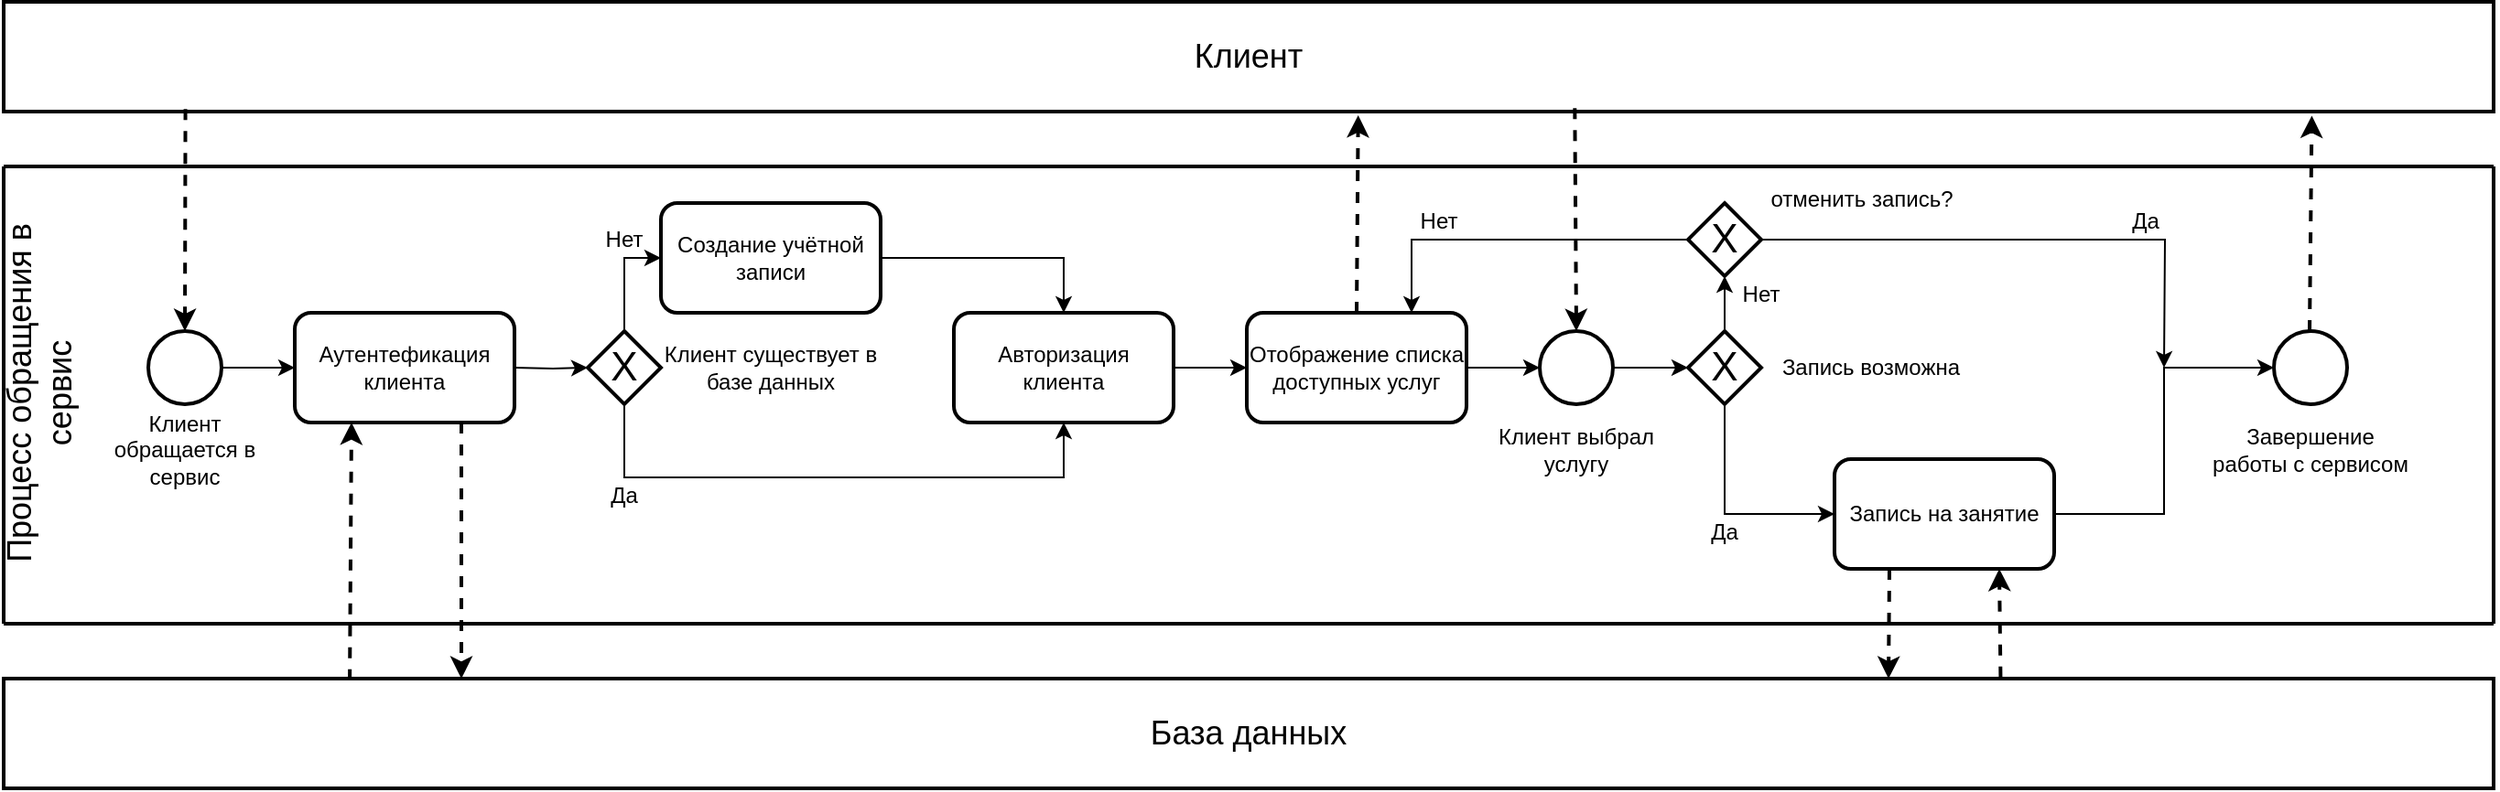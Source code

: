 <mxfile version="25.0.2">
  <diagram name="Page-1" id="2a216829-ef6e-dabb-86c1-c78162f3ba2b">
    <mxGraphModel dx="2557" dy="1093" grid="1" gridSize="10" guides="1" tooltips="1" connect="1" arrows="1" fold="1" page="1" pageScale="1" pageWidth="850" pageHeight="1100" background="none" math="0" shadow="0">
      <root>
        <mxCell id="0" />
        <mxCell id="1" parent="0" />
        <mxCell id="JkuBRma7k8XPiXtClrEG-5" style="edgeStyle=orthogonalEdgeStyle;rounded=0;orthogonalLoop=1;jettySize=auto;html=1;exitX=1;exitY=0.5;exitDx=0;exitDy=0;entryX=0;entryY=0.5;entryDx=0;entryDy=0;fontFamily=Helvetica;" edge="1" parent="1" source="JkuBRma7k8XPiXtClrEG-1" target="JkuBRma7k8XPiXtClrEG-3">
          <mxGeometry relative="1" as="geometry" />
        </mxCell>
        <mxCell id="JkuBRma7k8XPiXtClrEG-1" value="&lt;h2&gt;&lt;br&gt;&lt;/h2&gt;" style="ellipse;whiteSpace=wrap;html=1;aspect=fixed;fillColor=none;strokeWidth=2;fontFamily=Helvetica;" vertex="1" parent="1">
          <mxGeometry x="79" y="360" width="40" height="40" as="geometry" />
        </mxCell>
        <mxCell id="JkuBRma7k8XPiXtClrEG-3" value="&lt;font&gt;Аутентефикация клиента&lt;/font&gt;" style="rounded=1;whiteSpace=wrap;html=1;fillColor=none;strokeWidth=2;fontFamily=Helvetica;" vertex="1" parent="1">
          <mxGeometry x="159" y="350" width="120" height="60" as="geometry" />
        </mxCell>
        <mxCell id="JkuBRma7k8XPiXtClrEG-4" value="&lt;font&gt;Клиент обращается в сервис&lt;/font&gt;" style="text;html=1;align=center;verticalAlign=middle;whiteSpace=wrap;rounded=0;fontFamily=Helvetica;" vertex="1" parent="1">
          <mxGeometry x="44" y="410" width="110" height="30" as="geometry" />
        </mxCell>
        <mxCell id="JkuBRma7k8XPiXtClrEG-10" style="edgeStyle=orthogonalEdgeStyle;rounded=0;orthogonalLoop=1;jettySize=auto;html=1;exitX=1;exitY=0.5;exitDx=0;exitDy=0;entryX=0;entryY=0.5;entryDx=0;entryDy=0;fontFamily=Helvetica;" edge="1" parent="1" target="JkuBRma7k8XPiXtClrEG-8">
          <mxGeometry relative="1" as="geometry">
            <mxPoint x="279" y="380" as="sourcePoint" />
          </mxGeometry>
        </mxCell>
        <mxCell id="JkuBRma7k8XPiXtClrEG-12" style="edgeStyle=orthogonalEdgeStyle;rounded=0;orthogonalLoop=1;jettySize=auto;html=1;exitX=0.5;exitY=0;exitDx=0;exitDy=0;entryX=0;entryY=0.5;entryDx=0;entryDy=0;fontFamily=Helvetica;" edge="1" parent="1" source="JkuBRma7k8XPiXtClrEG-8" target="JkuBRma7k8XPiXtClrEG-11">
          <mxGeometry relative="1" as="geometry" />
        </mxCell>
        <mxCell id="JkuBRma7k8XPiXtClrEG-18" style="edgeStyle=orthogonalEdgeStyle;rounded=0;orthogonalLoop=1;jettySize=auto;html=1;exitX=0.5;exitY=1;exitDx=0;exitDy=0;entryX=0.5;entryY=1;entryDx=0;entryDy=0;fontFamily=Helvetica;" edge="1" parent="1" source="JkuBRma7k8XPiXtClrEG-8" target="JkuBRma7k8XPiXtClrEG-14">
          <mxGeometry relative="1" as="geometry">
            <Array as="points">
              <mxPoint x="339" y="440" />
              <mxPoint x="579" y="440" />
            </Array>
          </mxGeometry>
        </mxCell>
        <mxCell id="JkuBRma7k8XPiXtClrEG-8" value="&lt;font style=&quot;font-size: 22px;&quot;&gt;X&lt;/font&gt;" style="rhombus;whiteSpace=wrap;html=1;fillColor=none;strokeWidth=2;fontFamily=Helvetica;" vertex="1" parent="1">
          <mxGeometry x="319" y="360" width="40" height="40" as="geometry" />
        </mxCell>
        <mxCell id="JkuBRma7k8XPiXtClrEG-9" value="&lt;font&gt;Клиент существует в базе данных&lt;/font&gt;" style="text;html=1;align=center;verticalAlign=middle;whiteSpace=wrap;rounded=0;fontFamily=Helvetica;" vertex="1" parent="1">
          <mxGeometry x="359" y="365" width="120" height="30" as="geometry" />
        </mxCell>
        <mxCell id="JkuBRma7k8XPiXtClrEG-16" style="edgeStyle=orthogonalEdgeStyle;rounded=0;orthogonalLoop=1;jettySize=auto;html=1;exitX=1;exitY=0.5;exitDx=0;exitDy=0;entryX=0.5;entryY=0;entryDx=0;entryDy=0;fontFamily=Helvetica;" edge="1" parent="1" source="JkuBRma7k8XPiXtClrEG-11" target="JkuBRma7k8XPiXtClrEG-14">
          <mxGeometry relative="1" as="geometry">
            <Array as="points">
              <mxPoint x="579" y="320" />
            </Array>
          </mxGeometry>
        </mxCell>
        <mxCell id="JkuBRma7k8XPiXtClrEG-11" value="&lt;font&gt;Создание учётной записи&lt;/font&gt;" style="rounded=1;whiteSpace=wrap;html=1;fillColor=none;strokeWidth=2;fontFamily=Helvetica;" vertex="1" parent="1">
          <mxGeometry x="359" y="290" width="120" height="60" as="geometry" />
        </mxCell>
        <mxCell id="JkuBRma7k8XPiXtClrEG-13" value="&lt;font&gt;Да&lt;/font&gt;" style="text;html=1;align=center;verticalAlign=middle;whiteSpace=wrap;rounded=0;fontFamily=Helvetica;" vertex="1" parent="1">
          <mxGeometry x="319" y="430" width="40" height="40" as="geometry" />
        </mxCell>
        <mxCell id="JkuBRma7k8XPiXtClrEG-21" style="edgeStyle=orthogonalEdgeStyle;rounded=0;orthogonalLoop=1;jettySize=auto;html=1;exitX=1;exitY=0.5;exitDx=0;exitDy=0;fontFamily=Helvetica;" edge="1" parent="1" source="JkuBRma7k8XPiXtClrEG-14" target="JkuBRma7k8XPiXtClrEG-20">
          <mxGeometry relative="1" as="geometry" />
        </mxCell>
        <mxCell id="JkuBRma7k8XPiXtClrEG-14" value="&lt;font&gt;Авторизация клиента&lt;/font&gt;" style="rounded=1;whiteSpace=wrap;html=1;fillColor=none;strokeWidth=2;fontFamily=Helvetica;" vertex="1" parent="1">
          <mxGeometry x="519" y="350" width="120" height="60" as="geometry" />
        </mxCell>
        <mxCell id="JkuBRma7k8XPiXtClrEG-19" value="&lt;font&gt;Нет&lt;/font&gt;" style="text;html=1;align=center;verticalAlign=middle;whiteSpace=wrap;rounded=0;fontFamily=Helvetica;" vertex="1" parent="1">
          <mxGeometry x="319" y="290" width="40" height="40" as="geometry" />
        </mxCell>
        <mxCell id="JkuBRma7k8XPiXtClrEG-50" style="edgeStyle=orthogonalEdgeStyle;rounded=0;orthogonalLoop=1;jettySize=auto;html=1;exitX=1;exitY=0.5;exitDx=0;exitDy=0;entryX=0;entryY=0.5;entryDx=0;entryDy=0;fontFamily=Helvetica;" edge="1" parent="1" source="JkuBRma7k8XPiXtClrEG-20" target="JkuBRma7k8XPiXtClrEG-48">
          <mxGeometry relative="1" as="geometry" />
        </mxCell>
        <mxCell id="JkuBRma7k8XPiXtClrEG-20" value="&lt;font&gt;Отображение списка доступных услуг&lt;/font&gt;" style="rounded=1;whiteSpace=wrap;html=1;fillColor=none;strokeWidth=2;fontFamily=Helvetica;" vertex="1" parent="1">
          <mxGeometry x="679" y="350" width="120" height="60" as="geometry" />
        </mxCell>
        <mxCell id="JkuBRma7k8XPiXtClrEG-28" value="" style="endArrow=none;html=1;rounded=0;strokeWidth=2;fontFamily=Helvetica;" edge="1" parent="1">
          <mxGeometry width="50" height="50" relative="1" as="geometry">
            <mxPoint y="270" as="sourcePoint" />
            <mxPoint x="1360" y="270" as="targetPoint" />
          </mxGeometry>
        </mxCell>
        <mxCell id="JkuBRma7k8XPiXtClrEG-35" value="" style="endArrow=none;html=1;rounded=0;strokeWidth=2;fontFamily=Helvetica;" edge="1" parent="1">
          <mxGeometry width="50" height="50" relative="1" as="geometry">
            <mxPoint y="520" as="sourcePoint" />
            <mxPoint x="1360" y="520" as="targetPoint" />
          </mxGeometry>
        </mxCell>
        <mxCell id="JkuBRma7k8XPiXtClrEG-36" value="" style="endArrow=none;html=1;rounded=0;strokeWidth=2;fontFamily=Helvetica;" edge="1" parent="1">
          <mxGeometry width="50" height="50" relative="1" as="geometry">
            <mxPoint y="520" as="sourcePoint" />
            <mxPoint y="270" as="targetPoint" />
          </mxGeometry>
        </mxCell>
        <mxCell id="JkuBRma7k8XPiXtClrEG-38" value="" style="endArrow=none;html=1;rounded=0;strokeWidth=2;fontFamily=Helvetica;" edge="1" parent="1">
          <mxGeometry width="50" height="50" relative="1" as="geometry">
            <mxPoint x="1360" y="520" as="sourcePoint" />
            <mxPoint x="1360" y="270" as="targetPoint" />
          </mxGeometry>
        </mxCell>
        <mxCell id="JkuBRma7k8XPiXtClrEG-39" value="&lt;font style=&quot;font-size: 18px;&quot;&gt;Клиент&lt;/font&gt;" style="rounded=0;whiteSpace=wrap;html=1;fillColor=none;strokeWidth=2;fontFamily=Helvetica;" vertex="1" parent="1">
          <mxGeometry y="180" width="1360" height="60" as="geometry" />
        </mxCell>
        <mxCell id="JkuBRma7k8XPiXtClrEG-40" value="&lt;font&gt;&lt;span style=&quot;font-size: 18px;&quot;&gt;Процесс обращения в сервис&lt;/span&gt;&lt;/font&gt;" style="text;html=1;align=center;verticalAlign=middle;whiteSpace=wrap;rounded=0;rotation=-90;fontFamily=Helvetica;" vertex="1" parent="1">
          <mxGeometry x="-102.34" y="379.23" width="244.69" height="30" as="geometry" />
        </mxCell>
        <mxCell id="JkuBRma7k8XPiXtClrEG-43" value="" style="endArrow=classic;html=1;rounded=0;entryX=0.5;entryY=0;entryDx=0;entryDy=0;exitX=0.073;exitY=0.978;exitDx=0;exitDy=0;exitPerimeter=0;dashed=1;strokeWidth=2;fontFamily=Helvetica;" edge="1" parent="1" source="JkuBRma7k8XPiXtClrEG-39" target="JkuBRma7k8XPiXtClrEG-1">
          <mxGeometry width="50" height="50" relative="1" as="geometry">
            <mxPoint x="90" y="240" as="sourcePoint" />
            <mxPoint x="140" y="190" as="targetPoint" />
          </mxGeometry>
        </mxCell>
        <mxCell id="JkuBRma7k8XPiXtClrEG-47" value="" style="endArrow=classic;html=1;rounded=0;entryX=0.544;entryY=1.033;entryDx=0;entryDy=0;exitX=0.5;exitY=0;exitDx=0;exitDy=0;dashed=1;strokeWidth=2;entryPerimeter=0;fontFamily=Helvetica;" edge="1" parent="1" source="JkuBRma7k8XPiXtClrEG-20" target="JkuBRma7k8XPiXtClrEG-39">
          <mxGeometry width="50" height="50" relative="1" as="geometry">
            <mxPoint x="399" y="300" as="sourcePoint" />
            <mxPoint x="399" y="248" as="targetPoint" />
          </mxGeometry>
        </mxCell>
        <mxCell id="JkuBRma7k8XPiXtClrEG-57" style="edgeStyle=orthogonalEdgeStyle;rounded=0;orthogonalLoop=1;jettySize=auto;html=1;exitX=1;exitY=0.5;exitDx=0;exitDy=0;entryX=0;entryY=0.5;entryDx=0;entryDy=0;fontFamily=Helvetica;" edge="1" parent="1" source="JkuBRma7k8XPiXtClrEG-48" target="JkuBRma7k8XPiXtClrEG-55">
          <mxGeometry relative="1" as="geometry" />
        </mxCell>
        <mxCell id="JkuBRma7k8XPiXtClrEG-48" value="&lt;h2&gt;&lt;br&gt;&lt;/h2&gt;" style="ellipse;whiteSpace=wrap;html=1;aspect=fixed;fillColor=none;strokeWidth=2;fontFamily=Helvetica;" vertex="1" parent="1">
          <mxGeometry x="839" y="360" width="40" height="40" as="geometry" />
        </mxCell>
        <mxCell id="JkuBRma7k8XPiXtClrEG-49" value="&lt;font&gt;Клиент выбрал услугу&lt;/font&gt;" style="text;html=1;align=center;verticalAlign=middle;whiteSpace=wrap;rounded=0;fontFamily=Helvetica;" vertex="1" parent="1">
          <mxGeometry x="804" y="410" width="110" height="30" as="geometry" />
        </mxCell>
        <mxCell id="JkuBRma7k8XPiXtClrEG-51" value="" style="endArrow=classic;html=1;rounded=0;entryX=0.5;entryY=0;entryDx=0;entryDy=0;exitX=0.631;exitY=0.969;exitDx=0;exitDy=0;exitPerimeter=0;dashed=1;strokeWidth=2;fontFamily=Helvetica;" edge="1" parent="1" source="JkuBRma7k8XPiXtClrEG-39" target="JkuBRma7k8XPiXtClrEG-48">
          <mxGeometry width="50" height="50" relative="1" as="geometry">
            <mxPoint x="109" y="249" as="sourcePoint" />
            <mxPoint x="109" y="370" as="targetPoint" />
          </mxGeometry>
        </mxCell>
        <mxCell id="JkuBRma7k8XPiXtClrEG-52" value="&lt;font style=&quot;font-size: 18px;&quot;&gt;База данных&lt;/font&gt;" style="rounded=0;whiteSpace=wrap;html=1;fillColor=none;strokeWidth=2;fontFamily=Helvetica;" vertex="1" parent="1">
          <mxGeometry y="550" width="1360" height="60" as="geometry" />
        </mxCell>
        <mxCell id="JkuBRma7k8XPiXtClrEG-53" value="" style="endArrow=classic;html=1;rounded=0;exitX=0.073;exitY=0.978;exitDx=0;exitDy=0;exitPerimeter=0;dashed=1;strokeWidth=2;fontFamily=Helvetica;" edge="1" parent="1">
          <mxGeometry width="50" height="50" relative="1" as="geometry">
            <mxPoint x="250" y="410" as="sourcePoint" />
            <mxPoint x="250" y="550" as="targetPoint" />
          </mxGeometry>
        </mxCell>
        <mxCell id="JkuBRma7k8XPiXtClrEG-54" value="" style="endArrow=classic;html=1;rounded=0;entryX=0.184;entryY=-0.057;entryDx=0;entryDy=0;dashed=1;strokeWidth=2;entryPerimeter=0;exitX=0.139;exitY=0.001;exitDx=0;exitDy=0;exitPerimeter=0;fontFamily=Helvetica;" edge="1" parent="1">
          <mxGeometry width="50" height="50" relative="1" as="geometry">
            <mxPoint x="189.04" y="550.83" as="sourcePoint" />
            <mxPoint x="190" y="410" as="targetPoint" />
          </mxGeometry>
        </mxCell>
        <mxCell id="JkuBRma7k8XPiXtClrEG-60" style="edgeStyle=orthogonalEdgeStyle;rounded=0;orthogonalLoop=1;jettySize=auto;html=1;exitX=0.5;exitY=1;exitDx=0;exitDy=0;entryX=0;entryY=0.5;entryDx=0;entryDy=0;fontFamily=Helvetica;" edge="1" parent="1" source="JkuBRma7k8XPiXtClrEG-55" target="JkuBRma7k8XPiXtClrEG-59">
          <mxGeometry relative="1" as="geometry" />
        </mxCell>
        <mxCell id="JkuBRma7k8XPiXtClrEG-69" style="edgeStyle=orthogonalEdgeStyle;rounded=0;orthogonalLoop=1;jettySize=auto;html=1;exitX=0.5;exitY=0;exitDx=0;exitDy=0;entryX=0.5;entryY=1;entryDx=0;entryDy=0;fontFamily=Helvetica;" edge="1" parent="1" source="JkuBRma7k8XPiXtClrEG-55" target="JkuBRma7k8XPiXtClrEG-67">
          <mxGeometry relative="1" as="geometry" />
        </mxCell>
        <mxCell id="JkuBRma7k8XPiXtClrEG-55" value="&lt;font style=&quot;font-size: 22px;&quot;&gt;X&lt;/font&gt;" style="rhombus;whiteSpace=wrap;html=1;fillColor=none;strokeWidth=2;fontFamily=Helvetica;" vertex="1" parent="1">
          <mxGeometry x="920" y="360" width="40" height="40" as="geometry" />
        </mxCell>
        <mxCell id="JkuBRma7k8XPiXtClrEG-56" value="&lt;font&gt;Запись возможна&lt;/font&gt;" style="text;html=1;align=center;verticalAlign=middle;whiteSpace=wrap;rounded=0;fontFamily=Helvetica;" vertex="1" parent="1">
          <mxGeometry x="960" y="365" width="120" height="30" as="geometry" />
        </mxCell>
        <mxCell id="JkuBRma7k8XPiXtClrEG-78" style="edgeStyle=orthogonalEdgeStyle;rounded=0;orthogonalLoop=1;jettySize=auto;html=1;exitX=1;exitY=0.5;exitDx=0;exitDy=0;entryX=0;entryY=0.5;entryDx=0;entryDy=0;fontFamily=Helvetica;" edge="1" parent="1" source="JkuBRma7k8XPiXtClrEG-59" target="JkuBRma7k8XPiXtClrEG-76">
          <mxGeometry relative="1" as="geometry" />
        </mxCell>
        <mxCell id="JkuBRma7k8XPiXtClrEG-59" value="&lt;font&gt;Запись на занятие&lt;/font&gt;" style="rounded=1;whiteSpace=wrap;html=1;fillColor=none;strokeWidth=2;fontFamily=Helvetica;" vertex="1" parent="1">
          <mxGeometry x="1000" y="430" width="120" height="60" as="geometry" />
        </mxCell>
        <mxCell id="JkuBRma7k8XPiXtClrEG-61" value="&lt;font&gt;Да&lt;/font&gt;" style="text;html=1;align=center;verticalAlign=middle;whiteSpace=wrap;rounded=0;fontFamily=Helvetica;" vertex="1" parent="1">
          <mxGeometry x="920" y="450" width="40" height="40" as="geometry" />
        </mxCell>
        <mxCell id="JkuBRma7k8XPiXtClrEG-62" value="" style="endArrow=classic;html=1;rounded=0;entryX=0.75;entryY=1;entryDx=0;entryDy=0;dashed=1;strokeWidth=2;exitX=0.802;exitY=-0.01;exitDx=0;exitDy=0;exitPerimeter=0;fontFamily=Helvetica;" edge="1" parent="1" source="JkuBRma7k8XPiXtClrEG-52" target="JkuBRma7k8XPiXtClrEG-59">
          <mxGeometry width="50" height="50" relative="1" as="geometry">
            <mxPoint x="1050" y="550" as="sourcePoint" />
            <mxPoint x="1090" y="490" as="targetPoint" />
          </mxGeometry>
        </mxCell>
        <mxCell id="JkuBRma7k8XPiXtClrEG-63" value="" style="endArrow=classic;html=1;rounded=0;dashed=1;strokeWidth=2;exitX=0.25;exitY=1;exitDx=0;exitDy=0;entryX=0.757;entryY=0;entryDx=0;entryDy=0;entryPerimeter=0;fontFamily=Helvetica;" edge="1" parent="1" source="JkuBRma7k8XPiXtClrEG-59" target="JkuBRma7k8XPiXtClrEG-52">
          <mxGeometry width="50" height="50" relative="1" as="geometry">
            <mxPoint x="1030" y="607" as="sourcePoint" />
            <mxPoint x="1030" y="550" as="targetPoint" />
          </mxGeometry>
        </mxCell>
        <mxCell id="JkuBRma7k8XPiXtClrEG-68" style="edgeStyle=orthogonalEdgeStyle;rounded=0;orthogonalLoop=1;jettySize=auto;html=1;exitX=0;exitY=0.5;exitDx=0;exitDy=0;entryX=0.75;entryY=0;entryDx=0;entryDy=0;fontFamily=Helvetica;" edge="1" parent="1" source="JkuBRma7k8XPiXtClrEG-67" target="JkuBRma7k8XPiXtClrEG-20">
          <mxGeometry relative="1" as="geometry" />
        </mxCell>
        <mxCell id="JkuBRma7k8XPiXtClrEG-79" style="edgeStyle=orthogonalEdgeStyle;rounded=0;orthogonalLoop=1;jettySize=auto;html=1;exitX=1;exitY=0.5;exitDx=0;exitDy=0;fontFamily=Helvetica;" edge="1" parent="1" source="JkuBRma7k8XPiXtClrEG-67">
          <mxGeometry relative="1" as="geometry">
            <mxPoint x="1180" y="380" as="targetPoint" />
          </mxGeometry>
        </mxCell>
        <mxCell id="JkuBRma7k8XPiXtClrEG-67" value="&lt;font style=&quot;font-size: 22px;&quot;&gt;X&lt;/font&gt;" style="rhombus;whiteSpace=wrap;html=1;fillColor=none;strokeWidth=2;fontFamily=Helvetica;" vertex="1" parent="1">
          <mxGeometry x="920" y="290" width="40" height="40" as="geometry" />
        </mxCell>
        <mxCell id="JkuBRma7k8XPiXtClrEG-72" value="отменить запись?" style="text;html=1;align=center;verticalAlign=middle;whiteSpace=wrap;rounded=0;fontFamily=Helvetica;" vertex="1" parent="1">
          <mxGeometry x="950" y="270" width="130" height="35" as="geometry" />
        </mxCell>
        <mxCell id="JkuBRma7k8XPiXtClrEG-73" value="&lt;font&gt;Нет&lt;/font&gt;" style="text;html=1;align=center;verticalAlign=middle;whiteSpace=wrap;rounded=0;fontFamily=Helvetica;" vertex="1" parent="1">
          <mxGeometry x="764" y="280" width="40" height="40" as="geometry" />
        </mxCell>
        <mxCell id="JkuBRma7k8XPiXtClrEG-74" value="&lt;font&gt;Нет&lt;/font&gt;" style="text;html=1;align=center;verticalAlign=middle;whiteSpace=wrap;rounded=0;fontFamily=Helvetica;" vertex="1" parent="1">
          <mxGeometry x="940" y="320" width="40" height="40" as="geometry" />
        </mxCell>
        <mxCell id="JkuBRma7k8XPiXtClrEG-76" value="&lt;h2&gt;&lt;br&gt;&lt;/h2&gt;" style="ellipse;whiteSpace=wrap;html=1;aspect=fixed;fillColor=none;strokeWidth=2;fontFamily=Helvetica;" vertex="1" parent="1">
          <mxGeometry x="1240" y="360" width="40" height="40" as="geometry" />
        </mxCell>
        <mxCell id="JkuBRma7k8XPiXtClrEG-77" value="&lt;font&gt;Завершение работы с сервисом&lt;/font&gt;" style="text;html=1;align=center;verticalAlign=middle;whiteSpace=wrap;rounded=0;fontFamily=Helvetica;" vertex="1" parent="1">
          <mxGeometry x="1205" y="410" width="110" height="30" as="geometry" />
        </mxCell>
        <mxCell id="JkuBRma7k8XPiXtClrEG-80" value="&lt;font&gt;Да&lt;/font&gt;" style="text;html=1;align=center;verticalAlign=middle;whiteSpace=wrap;rounded=0;fontFamily=Helvetica;" vertex="1" parent="1">
          <mxGeometry x="1150" y="280" width="40" height="40" as="geometry" />
        </mxCell>
        <mxCell id="JkuBRma7k8XPiXtClrEG-81" value="" style="endArrow=classic;html=1;rounded=0;entryX=0.927;entryY=1.037;entryDx=0;entryDy=0;exitX=0.5;exitY=0;exitDx=0;exitDy=0;dashed=1;strokeWidth=2;entryPerimeter=0;fontFamily=Helvetica;" edge="1" parent="1" target="JkuBRma7k8XPiXtClrEG-39">
          <mxGeometry width="50" height="50" relative="1" as="geometry">
            <mxPoint x="1259.5" y="360" as="sourcePoint" />
            <mxPoint x="1260.5" y="252" as="targetPoint" />
          </mxGeometry>
        </mxCell>
      </root>
    </mxGraphModel>
  </diagram>
</mxfile>
